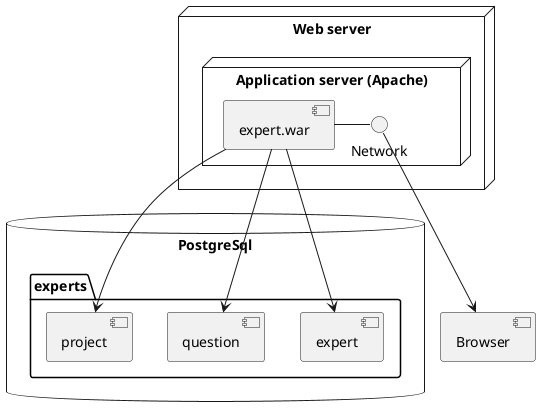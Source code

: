 @startuml
'https://plantuml.com/component-diagram


'package "Some Group" {
'  HTTP - [First Component]
'  [Another Component]
'}

node "Web server" {
node "Application server (Apache)" {
[expert.war] - Network

}
}
Network --> [Browser]
database "PostgreSql" {
  folder "experts" {
    [expert]
    [question]
    [project]
  }
}
[expert.war] --> [expert]
[expert.war] --> [project]
[expert.war] --> [question]



@enduml